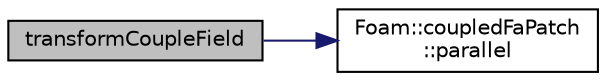 digraph "transformCoupleField"
{
  bgcolor="transparent";
  edge [fontname="Helvetica",fontsize="10",labelfontname="Helvetica",labelfontsize="10"];
  node [fontname="Helvetica",fontsize="10",shape=record];
  rankdir="LR";
  Node1 [label="transformCoupleField",height=0.2,width=0.4,color="black", fillcolor="grey75", style="filled" fontcolor="black"];
  Node1 -> Node2 [color="midnightblue",fontsize="10",style="solid",fontname="Helvetica"];
  Node2 [label="Foam::coupledFaPatch\l::parallel",height=0.2,width=0.4,color="black",URL="$classFoam_1_1coupledFaPatch.html#a8f9e118d7c38d13e3c8ccd1bfba719b6",tooltip="Are the cyclic planes parallel. "];
}
